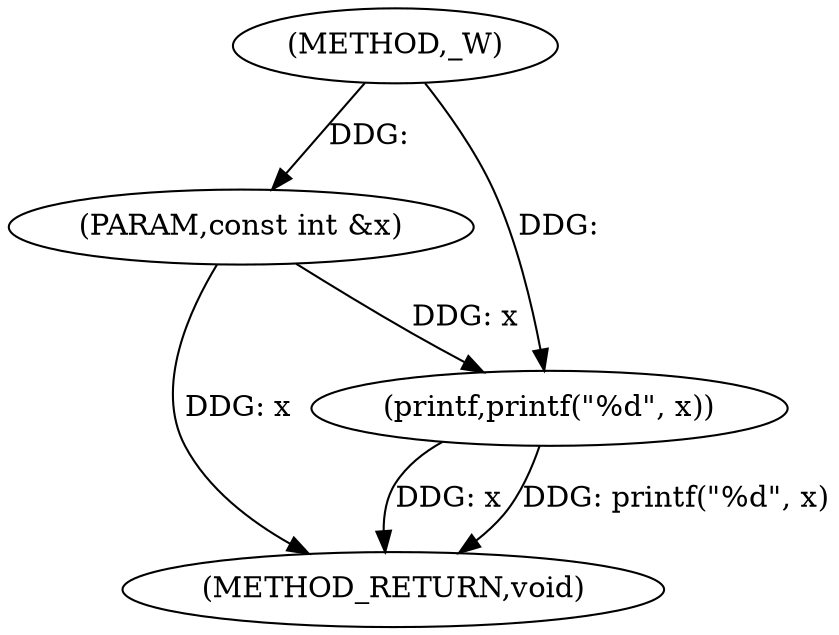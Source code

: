 digraph "_W" {  
"1000170" [label = "(METHOD,_W)" ]
"1000176" [label = "(METHOD_RETURN,void)" ]
"1000171" [label = "(PARAM,const int &x)" ]
"1000173" [label = "(printf,printf(\"%d\", x))" ]
  "1000171" -> "1000176"  [ label = "DDG: x"] 
  "1000173" -> "1000176"  [ label = "DDG: x"] 
  "1000173" -> "1000176"  [ label = "DDG: printf(\"%d\", x)"] 
  "1000170" -> "1000171"  [ label = "DDG: "] 
  "1000170" -> "1000173"  [ label = "DDG: "] 
  "1000171" -> "1000173"  [ label = "DDG: x"] 
}
